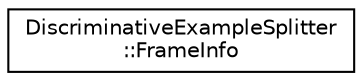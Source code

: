 digraph "Graphical Class Hierarchy"
{
  edge [fontname="Helvetica",fontsize="10",labelfontname="Helvetica",labelfontsize="10"];
  node [fontname="Helvetica",fontsize="10",shape=record];
  rankdir="LR";
  Node0 [label="DiscriminativeExampleSplitter\l::FrameInfo",height=0.2,width=0.4,color="black", fillcolor="white", style="filled",URL="$structkaldi_1_1nnet2_1_1DiscriminativeExampleSplitter_1_1FrameInfo.html"];
}
